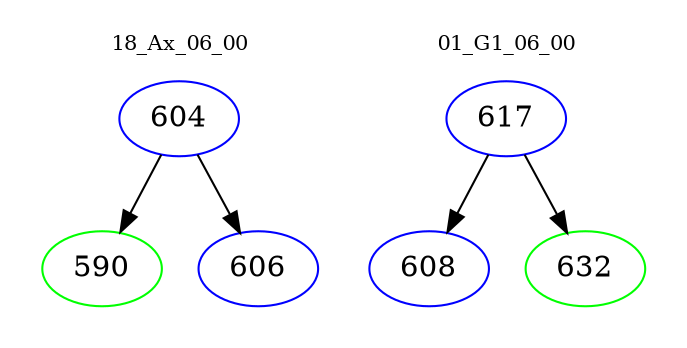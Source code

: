 digraph{
subgraph cluster_0 {
color = white
label = "18_Ax_06_00";
fontsize=10;
T0_604 [label="604", color="blue"]
T0_604 -> T0_590 [color="black"]
T0_590 [label="590", color="green"]
T0_604 -> T0_606 [color="black"]
T0_606 [label="606", color="blue"]
}
subgraph cluster_1 {
color = white
label = "01_G1_06_00";
fontsize=10;
T1_617 [label="617", color="blue"]
T1_617 -> T1_608 [color="black"]
T1_608 [label="608", color="blue"]
T1_617 -> T1_632 [color="black"]
T1_632 [label="632", color="green"]
}
}
